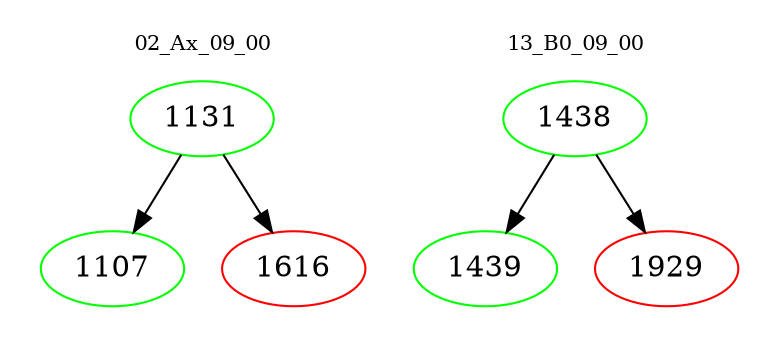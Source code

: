 digraph{
subgraph cluster_0 {
color = white
label = "02_Ax_09_00";
fontsize=10;
T0_1131 [label="1131", color="green"]
T0_1131 -> T0_1107 [color="black"]
T0_1107 [label="1107", color="green"]
T0_1131 -> T0_1616 [color="black"]
T0_1616 [label="1616", color="red"]
}
subgraph cluster_1 {
color = white
label = "13_B0_09_00";
fontsize=10;
T1_1438 [label="1438", color="green"]
T1_1438 -> T1_1439 [color="black"]
T1_1439 [label="1439", color="green"]
T1_1438 -> T1_1929 [color="black"]
T1_1929 [label="1929", color="red"]
}
}
